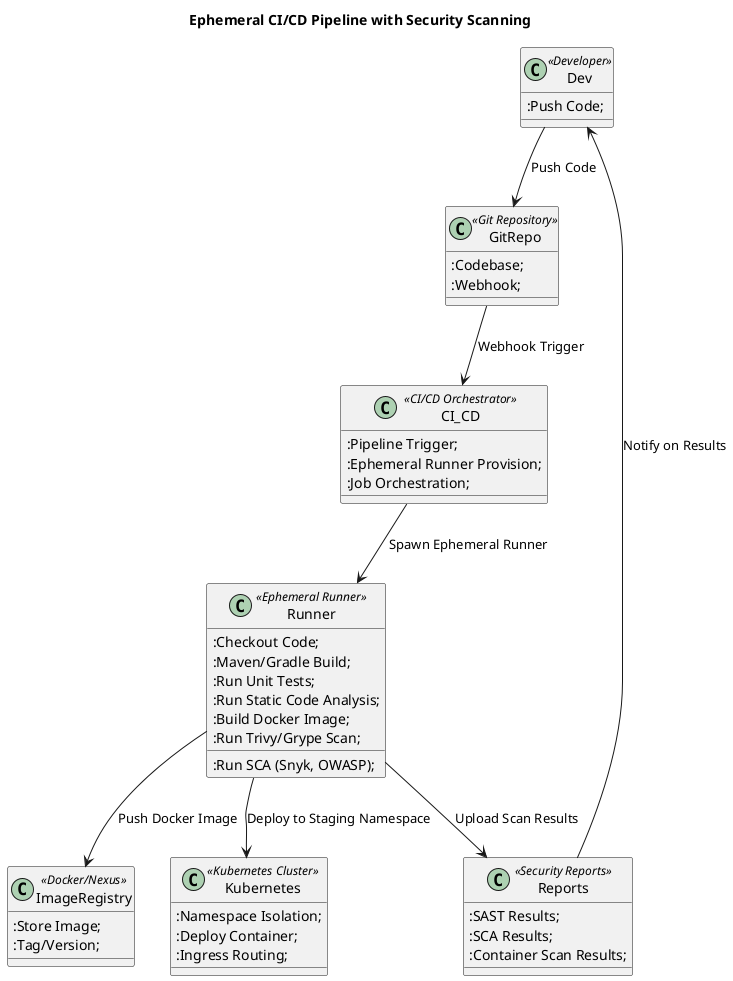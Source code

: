 @startuml
!define RECTANGLE class

title Ephemeral CI/CD Pipeline with Security Scanning

RECTANGLE Dev <<Developer>> {
    :Push Code;
}

RECTANGLE GitRepo <<Git Repository>> {
    :Codebase;
    :Webhook;
}

RECTANGLE CI_CD <<CI/CD Orchestrator>> {
    :Pipeline Trigger;
    :Ephemeral Runner Provision;
    :Job Orchestration;
}

RECTANGLE Runner <<Ephemeral Runner>> {
    :Checkout Code;
    :Maven/Gradle Build;
    :Run Unit Tests;
    :Run Static Code Analysis;
    :Run SCA (Snyk, OWASP);
    :Build Docker Image;
    :Run Trivy/Grype Scan;
}

RECTANGLE ImageRegistry <<Docker/Nexus>> {
    :Store Image;
    :Tag/Version;
}

RECTANGLE Kubernetes <<Kubernetes Cluster>> {
    :Namespace Isolation;
    :Deploy Container;
    :Ingress Routing;
}

RECTANGLE Reports <<Security Reports>> {
    :SAST Results;
    :SCA Results;
    :Container Scan Results;
}

Dev -down-> GitRepo : Push Code
GitRepo -down-> CI_CD : Webhook Trigger
CI_CD --> Runner : Spawn Ephemeral Runner
Runner --> ImageRegistry : Push Docker Image
Runner --> Reports : Upload Scan Results
Runner --> Kubernetes : Deploy to Staging Namespace
Reports --> Dev : Notify on Results

@enduml
